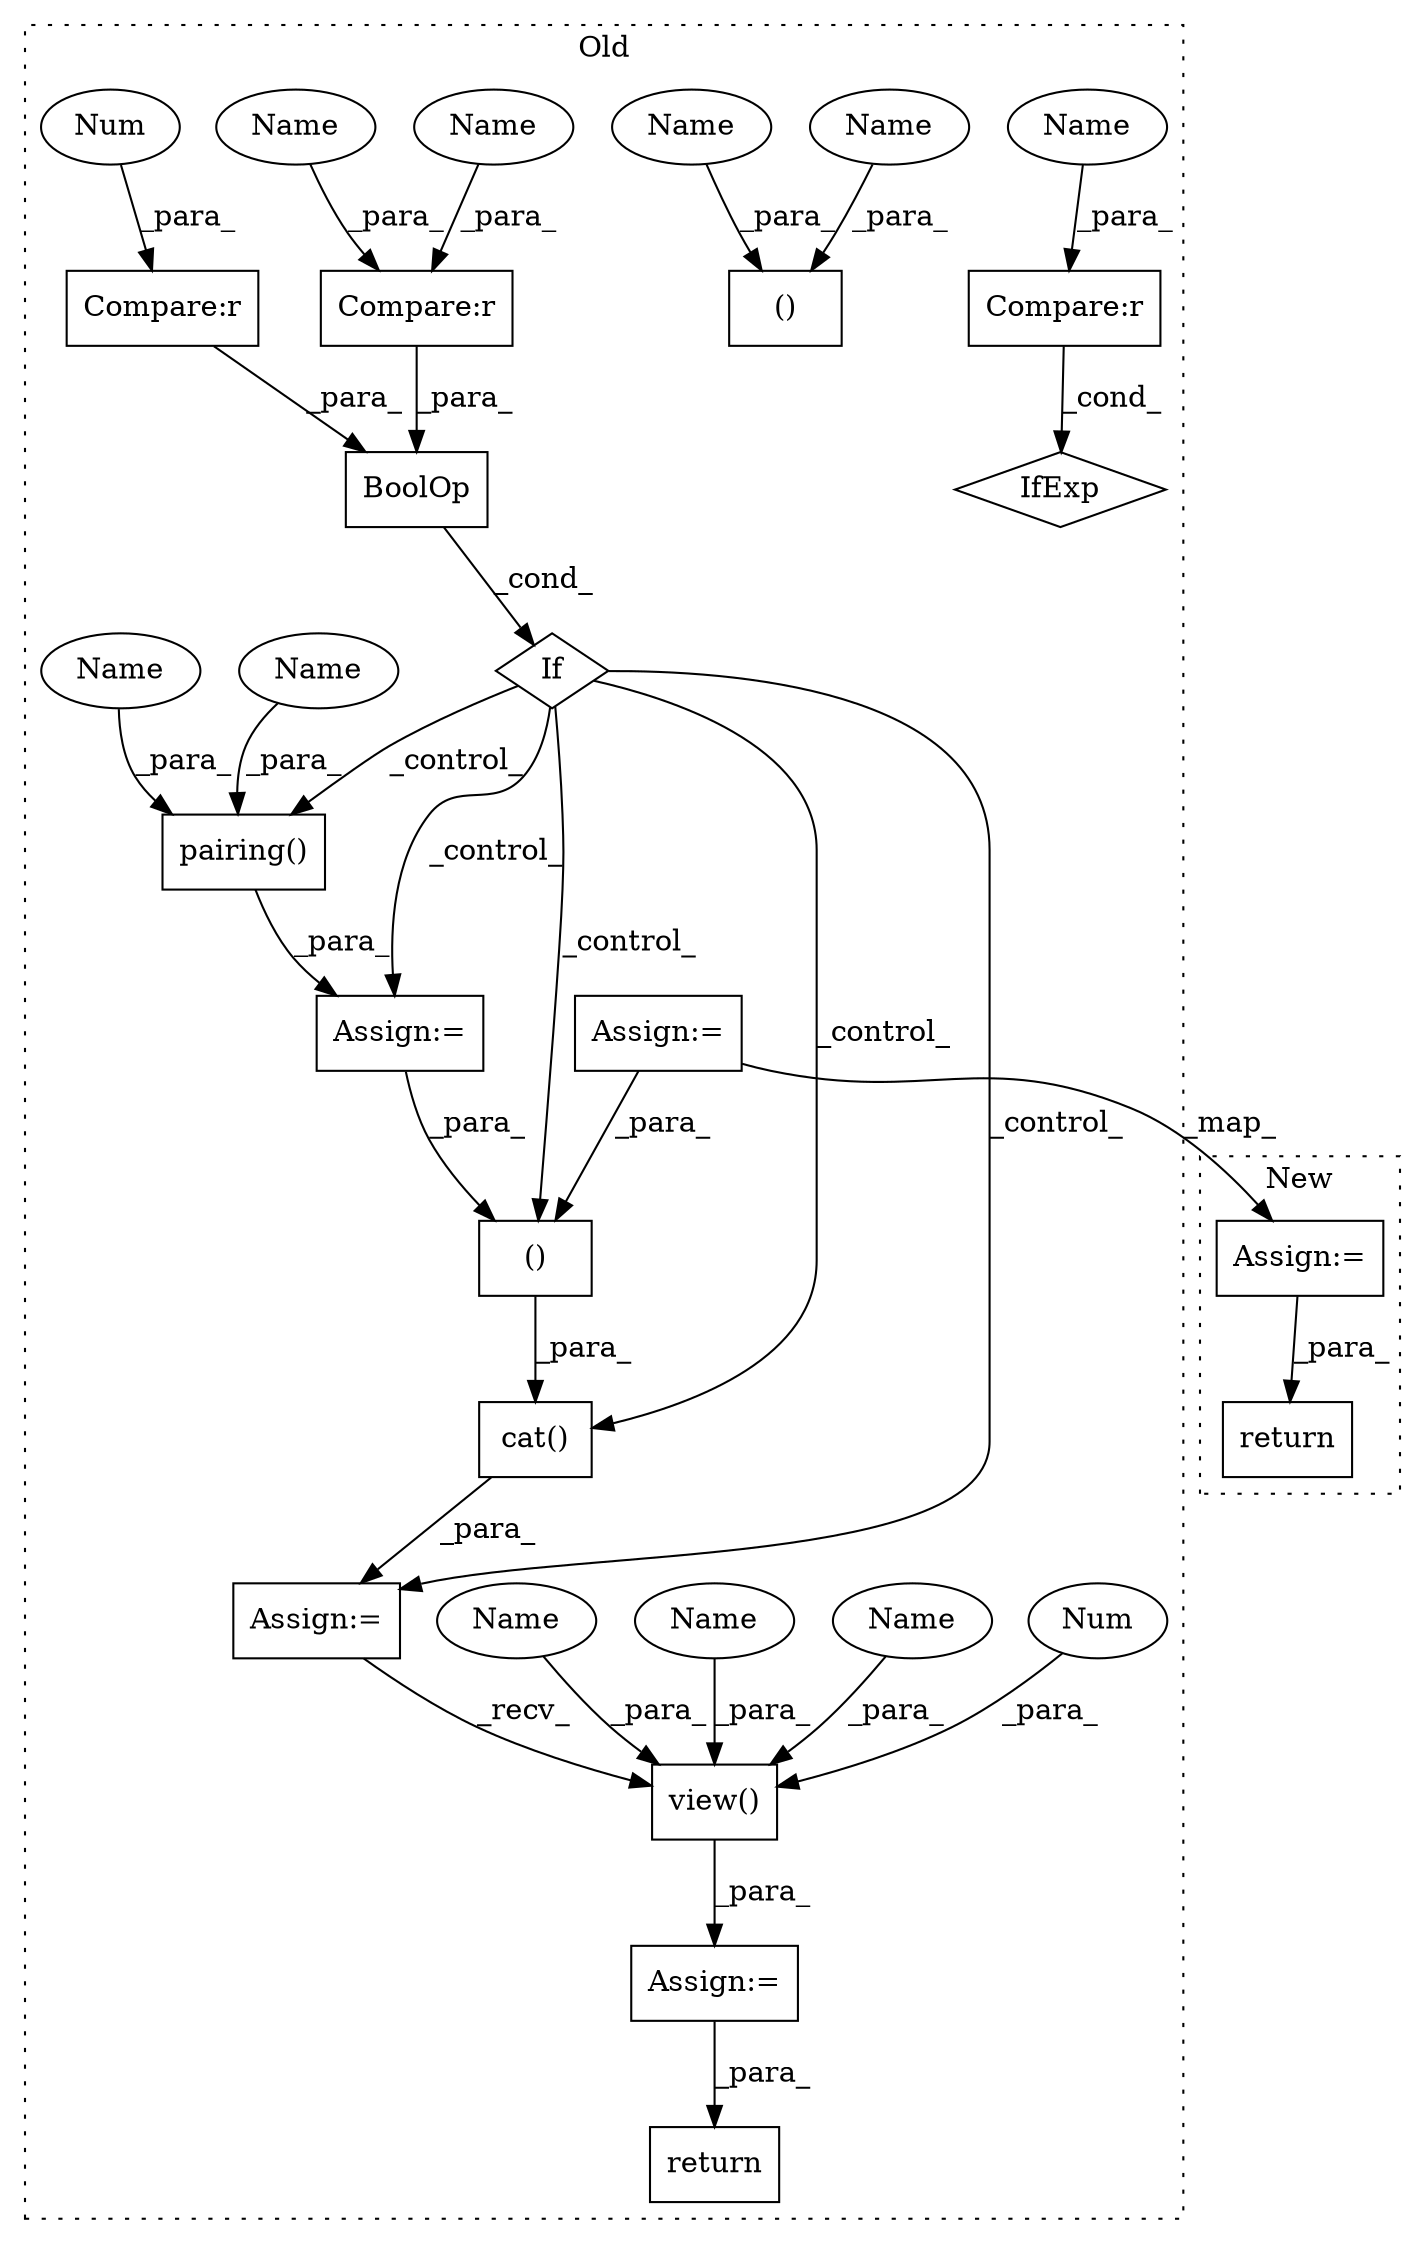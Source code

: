 digraph G {
subgraph cluster0 {
1 [label="pairing()" a="75" s="5960,5987" l="13,36" shape="box"];
3 [label="()" a="54" s="6083" l="3" shape="box"];
4 [label="view()" a="75" s="6163,6181" l="7,1" shape="box"];
5 [label="Num" a="76" s="6179" l="2" shape="ellipse"];
6 [label="cat()" a="75" s="6066,6087" l="10,8" shape="box"];
7 [label="Assign:=" a="68" s="6160" l="3" shape="box"];
8 [label="return" a="93" s="6211" l="7" shape="box"];
9 [label="Assign:=" a="68" s="6063" l="3" shape="box"];
10 [label="Assign:=" a="68" s="5957" l="3" shape="box"];
11 [label="()" a="54" s="5785" l="6" shape="box"];
12 [label="Assign:=" a="68" s="5814" l="3" shape="box"];
14 [label="If" a="96" s="5894" l="3" shape="diamond"];
15 [label="Compare:r" a="40" s="5897" l="17" shape="box"];
16 [label="Compare:r" a="40" s="5919" l="18" shape="box"];
17 [label="BoolOp" a="72" s="5897" l="40" shape="box"];
18 [label="Num" a="76" s="5913" l="1" shape="ellipse"];
19 [label="Compare:r" a="40" s="5716" l="11" shape="box"];
20 [label="IfExp" a="51" s="5712,5727" l="4,6" shape="diamond"];
21 [label="Name" a="87" s="5784" l="1" shape="ellipse"];
22 [label="Name" a="87" s="6170" l="1" shape="ellipse"];
23 [label="Name" a="87" s="6176" l="1" shape="ellipse"];
24 [label="Name" a="87" s="5787" l="1" shape="ellipse"];
25 [label="Name" a="87" s="6173" l="1" shape="ellipse"];
26 [label="Name" a="87" s="5933" l="4" shape="ellipse"];
27 [label="Name" a="87" s="5723" l="4" shape="ellipse"];
28 [label="Name" a="87" s="5919" l="6" shape="ellipse"];
29 [label="Name" a="87" s="5973" l="6" shape="ellipse"];
30 [label="Name" a="87" s="5981" l="6" shape="ellipse"];
label = "Old";
style="dotted";
}
subgraph cluster1 {
2 [label="return" a="93" s="4028" l="7" shape="box"];
13 [label="Assign:=" a="68" s="3978" l="3" shape="box"];
label = "New";
style="dotted";
}
1 -> 10 [label="_para_"];
3 -> 6 [label="_para_"];
4 -> 7 [label="_para_"];
5 -> 4 [label="_para_"];
6 -> 9 [label="_para_"];
7 -> 8 [label="_para_"];
9 -> 4 [label="_recv_"];
10 -> 3 [label="_para_"];
12 -> 13 [label="_map_"];
12 -> 3 [label="_para_"];
13 -> 2 [label="_para_"];
14 -> 3 [label="_control_"];
14 -> 6 [label="_control_"];
14 -> 10 [label="_control_"];
14 -> 1 [label="_control_"];
14 -> 9 [label="_control_"];
15 -> 17 [label="_para_"];
16 -> 17 [label="_para_"];
17 -> 14 [label="_cond_"];
18 -> 15 [label="_para_"];
19 -> 20 [label="_cond_"];
21 -> 11 [label="_para_"];
22 -> 4 [label="_para_"];
23 -> 4 [label="_para_"];
24 -> 11 [label="_para_"];
25 -> 4 [label="_para_"];
26 -> 16 [label="_para_"];
27 -> 19 [label="_para_"];
28 -> 16 [label="_para_"];
29 -> 1 [label="_para_"];
30 -> 1 [label="_para_"];
}